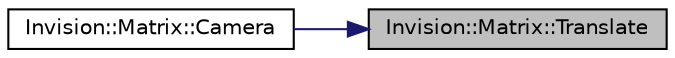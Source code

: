 digraph "Invision::Matrix::Translate"
{
 // LATEX_PDF_SIZE
  edge [fontname="Helvetica",fontsize="10",labelfontname="Helvetica",labelfontsize="10"];
  node [fontname="Helvetica",fontsize="10",shape=record];
  rankdir="RL";
  Node1 [label="Invision::Matrix::Translate",height=0.2,width=0.4,color="black", fillcolor="grey75", style="filled", fontcolor="black",tooltip="returns an translated matrix"];
  Node1 -> Node2 [dir="back",color="midnightblue",fontsize="10",style="solid"];
  Node2 [label="Invision::Matrix::Camera",height=0.2,width=0.4,color="black", fillcolor="white", style="filled",URL="$class_invision_1_1_matrix.html#a71cc9860636278d03154ee18f5115c3a",tooltip="use camera transformation"];
}
